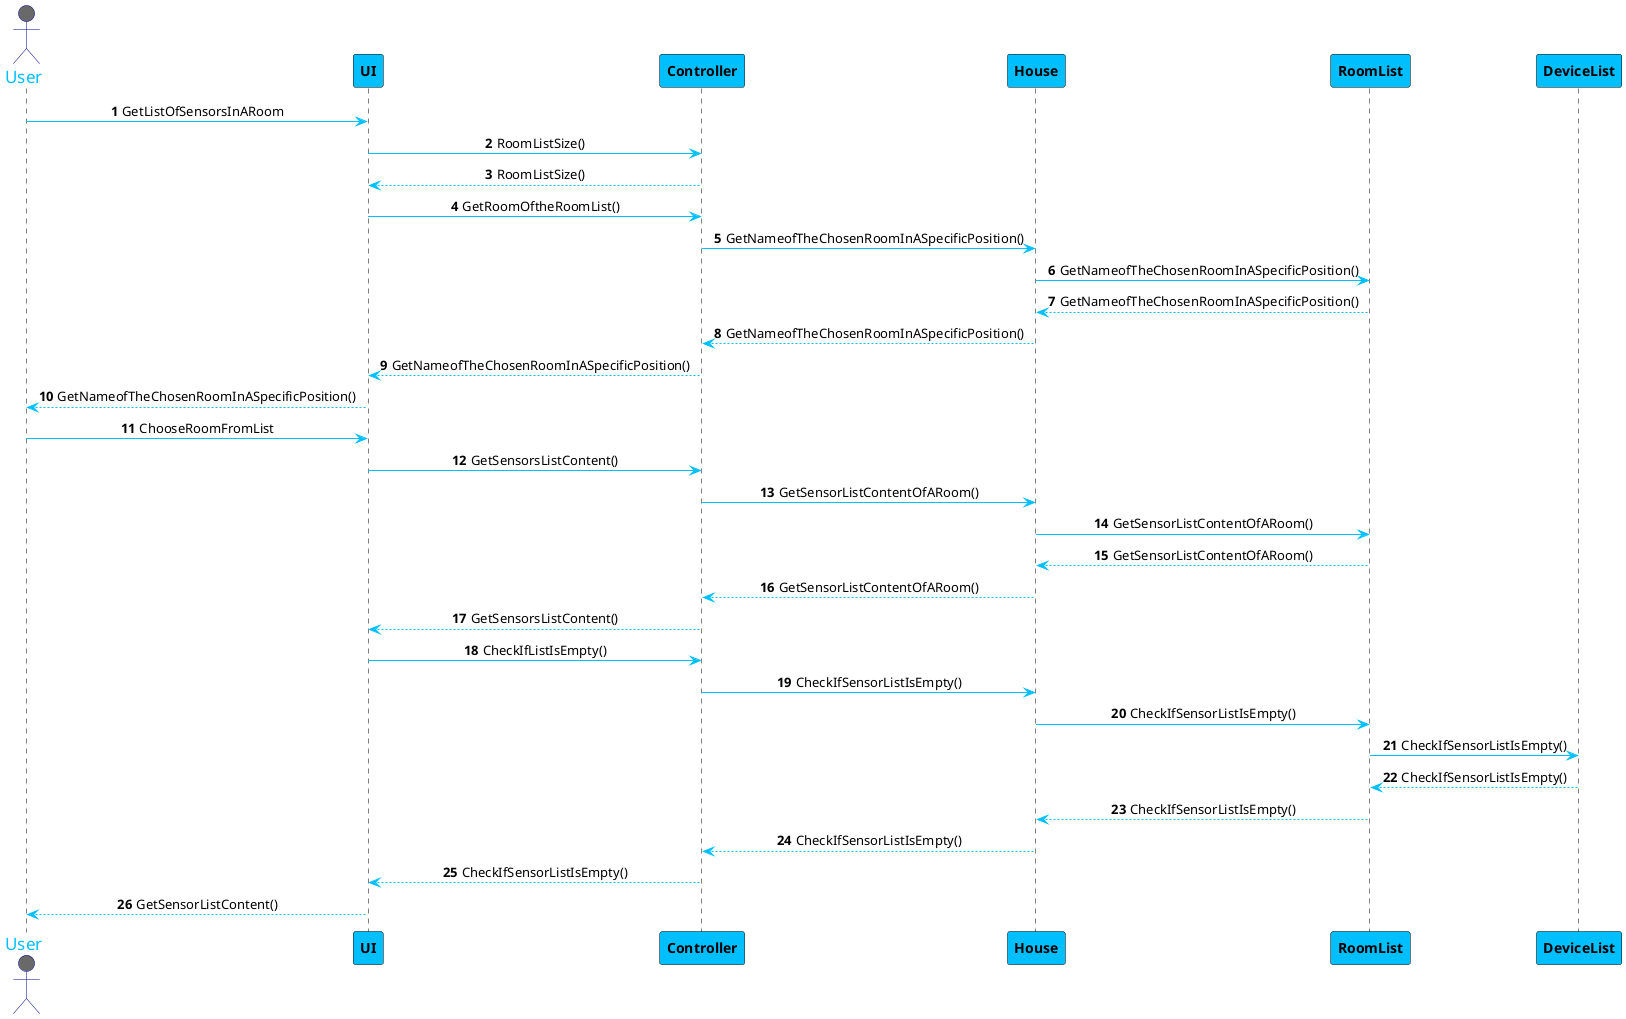@startuml
skinparam sequenceMessageAlign center
skinparam sequence {
	ArrowColor DeepSkyBlue
	ActorBorderColor DarkBlue
	LifeLineBorderColor black
	LifeLineBackgroundColor #A9DCDF

	ParticipantBorderColor Black
	ParticipantBackgroundColor DeepSkyBlue
	ParticipantFontStyle Bold

	ActorBackgroundColor DimGrey
	ActorFontColor DeepSkyBlue
	ActorFontSize 17
	ActorFontName Aapex
}

autonumber
actor User
User -> UI: GetListOfSensorsInARoom
UI -> Controller: RoomListSize()
UI <-- Controller: RoomListSize()
UI -> Controller: GetRoomOftheRoomList()
Controller -> House: GetNameofTheChosenRoomInASpecificPosition()
House -> RoomList: GetNameofTheChosenRoomInASpecificPosition()
House <-- RoomList: GetNameofTheChosenRoomInASpecificPosition()
Controller <-- House: GetNameofTheChosenRoomInASpecificPosition()
UI <-- Controller: GetNameofTheChosenRoomInASpecificPosition()
User <-- UI: GetNameofTheChosenRoomInASpecificPosition()

User -> UI: ChooseRoomFromList
UI -> Controller: GetSensorsListContent()
Controller -> House: GetSensorListContentOfARoom()
House -> RoomList: GetSensorListContentOfARoom()
House <-- RoomList: GetSensorListContentOfARoom()
Controller <-- House: GetSensorListContentOfARoom()
UI <-- Controller: GetSensorsListContent()

UI -> Controller: CheckIfListIsEmpty()
Controller -> House: CheckIfSensorListIsEmpty()
House -> RoomList: CheckIfSensorListIsEmpty()
RoomList -> DeviceList: CheckIfSensorListIsEmpty()
RoomList <-- DeviceList: CheckIfSensorListIsEmpty()
House <-- RoomList: CheckIfSensorListIsEmpty()
Controller <-- House: CheckIfSensorListIsEmpty()
UI <-- Controller: CheckIfSensorListIsEmpty()
User <-- UI: GetSensorListContent()
@enduml